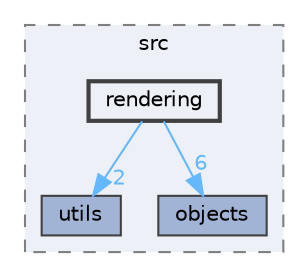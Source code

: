 digraph "cpp/src/rendering"
{
 // LATEX_PDF_SIZE
  bgcolor="transparent";
  edge [fontname=Helvetica,fontsize=10,labelfontname=Helvetica,labelfontsize=10];
  node [fontname=Helvetica,fontsize=10,shape=box,height=0.2,width=0.4];
  compound=true
  subgraph clusterdir_7e72c7cf48e3493f8206cd364e6bc9f6 {
    graph [ bgcolor="#edf0f7", pencolor="grey50", label="src", fontname=Helvetica,fontsize=10 style="filled,dashed", URL="dir_7e72c7cf48e3493f8206cd364e6bc9f6.html",tooltip=""]
  dir_1ea305ec7afe5fb9b0fdd0c245315a01 [label="utils", fillcolor="#a2b4d6", color="grey25", style="filled", URL="dir_1ea305ec7afe5fb9b0fdd0c245315a01.html",tooltip=""];
  dir_5163ee9588e0658eb3b12c93dfcaee08 [label="objects", fillcolor="#a2b4d6", color="grey25", style="filled", URL="dir_5163ee9588e0658eb3b12c93dfcaee08.html",tooltip=""];
  dir_6ff2848a10201199c5903aec113fb275 [label="rendering", fillcolor="#edf0f7", color="grey25", style="filled,bold", URL="dir_6ff2848a10201199c5903aec113fb275.html",tooltip=""];
  }
  dir_6ff2848a10201199c5903aec113fb275->dir_1ea305ec7afe5fb9b0fdd0c245315a01 [headlabel="2", labeldistance=1.5 headhref="dir_000002_000004.html" href="dir_000002_000004.html" color="steelblue1" fontcolor="steelblue1"];
  dir_6ff2848a10201199c5903aec113fb275->dir_5163ee9588e0658eb3b12c93dfcaee08 [headlabel="6", labeldistance=1.5 headhref="dir_000002_000001.html" href="dir_000002_000001.html" color="steelblue1" fontcolor="steelblue1"];
}
